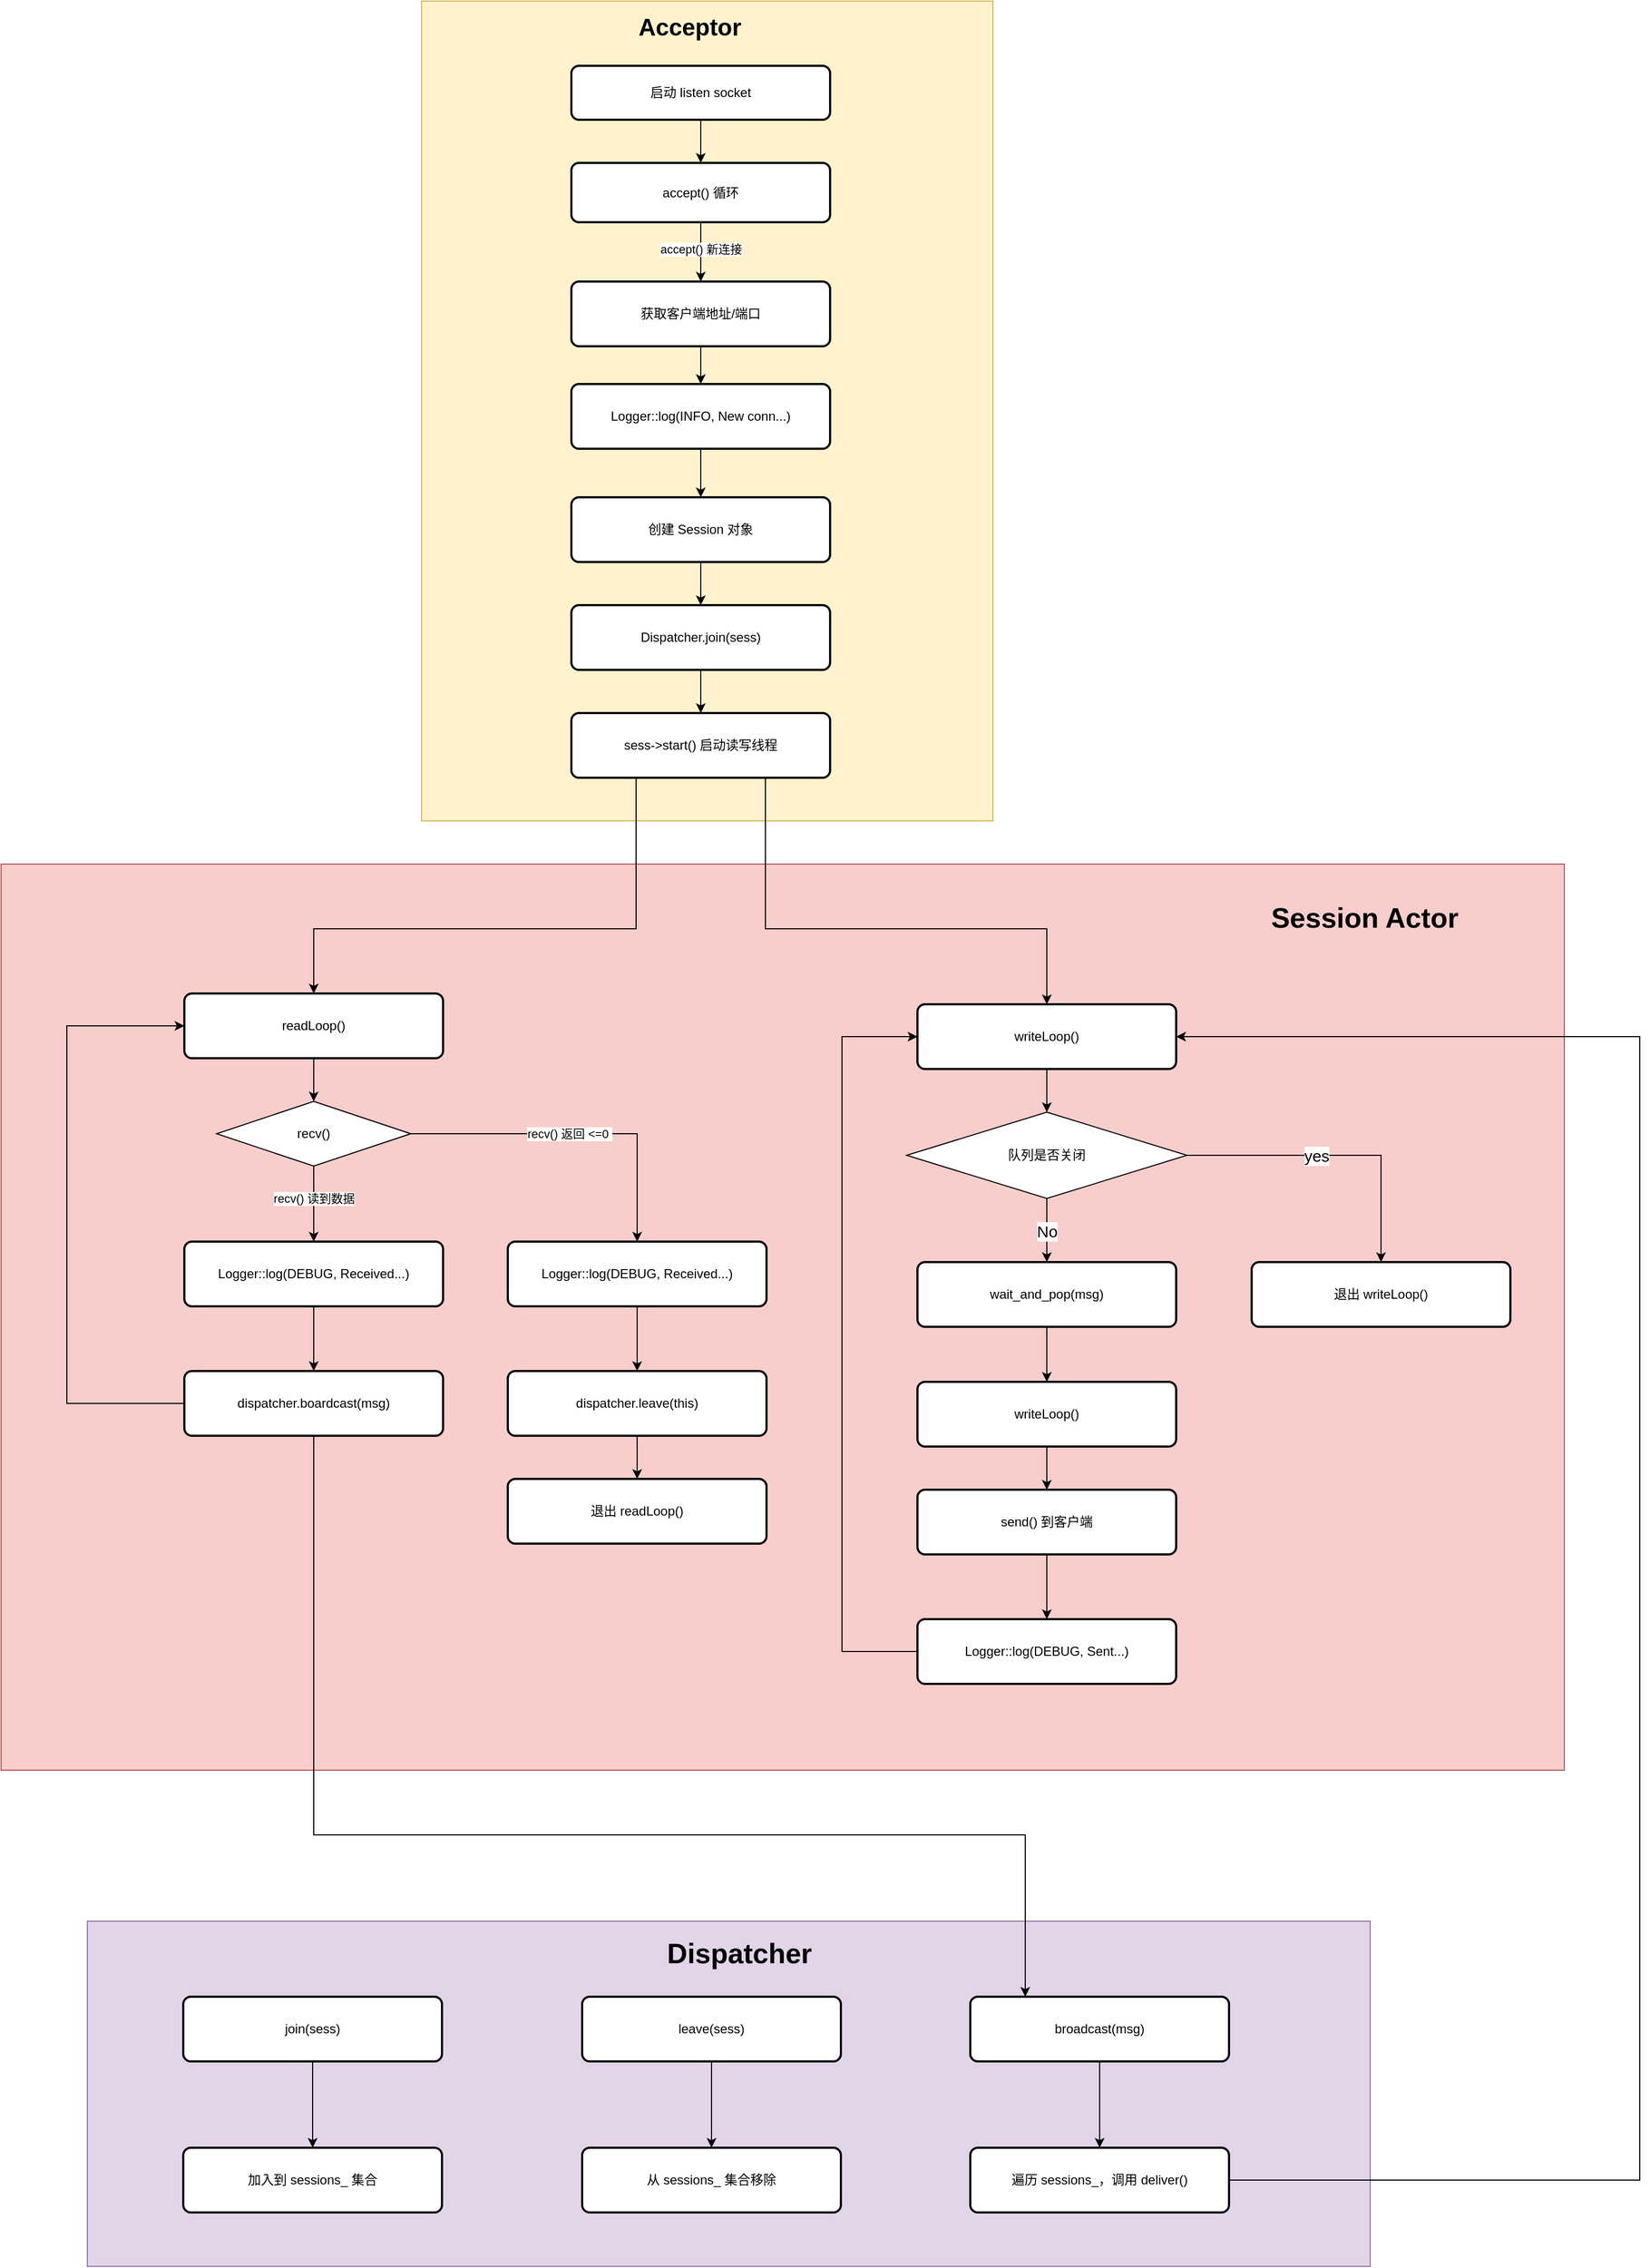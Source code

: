 <mxfile version="27.0.9">
  <diagram name="第 1 页" id="RXDeU3MhZJW6p5nY-Th7">
    <mxGraphModel dx="2605" dy="1565" grid="1" gridSize="10" guides="1" tooltips="1" connect="1" arrows="1" fold="1" page="1" pageScale="1" pageWidth="827" pageHeight="1169" math="0" shadow="0">
      <root>
        <mxCell id="0" />
        <mxCell id="1" parent="0" />
        <mxCell id="mwEDFq5ksNvscVtTgBUI-74" value="" style="rounded=0;whiteSpace=wrap;html=1;fillColor=#e1d5e7;strokeColor=#9673a6;" vertex="1" parent="1">
          <mxGeometry x="150" y="1790" width="1190" height="320" as="geometry" />
        </mxCell>
        <mxCell id="mwEDFq5ksNvscVtTgBUI-66" value="" style="rounded=0;whiteSpace=wrap;html=1;fillColor=#f8cecc;strokeColor=#b85450;" vertex="1" parent="1">
          <mxGeometry x="70" y="810" width="1450" height="840" as="geometry" />
        </mxCell>
        <mxCell id="mwEDFq5ksNvscVtTgBUI-21" value="" style="rounded=0;whiteSpace=wrap;html=1;labelBackgroundColor=none;labelBorderColor=none;textShadow=0;fillColor=#fff2cc;strokeColor=#d6b656;" vertex="1" parent="1">
          <mxGeometry x="460" y="10" width="530" height="760" as="geometry" />
        </mxCell>
        <mxCell id="mwEDFq5ksNvscVtTgBUI-9" value="" style="edgeStyle=orthogonalEdgeStyle;rounded=0;orthogonalLoop=1;jettySize=auto;html=1;" edge="1" parent="1" source="mwEDFq5ksNvscVtTgBUI-5" target="mwEDFq5ksNvscVtTgBUI-8">
          <mxGeometry relative="1" as="geometry" />
        </mxCell>
        <mxCell id="mwEDFq5ksNvscVtTgBUI-5" value="启动 listen socket" style="rounded=1;whiteSpace=wrap;html=1;absoluteArcSize=1;arcSize=14;strokeWidth=2;" vertex="1" parent="1">
          <mxGeometry x="599" y="70" width="240" height="50" as="geometry" />
        </mxCell>
        <mxCell id="mwEDFq5ksNvscVtTgBUI-11" value="" style="edgeStyle=orthogonalEdgeStyle;rounded=0;orthogonalLoop=1;jettySize=auto;html=1;" edge="1" parent="1" source="mwEDFq5ksNvscVtTgBUI-8" target="mwEDFq5ksNvscVtTgBUI-10">
          <mxGeometry relative="1" as="geometry" />
        </mxCell>
        <mxCell id="mwEDFq5ksNvscVtTgBUI-12" value="accept() 新连接" style="edgeLabel;html=1;align=center;verticalAlign=middle;resizable=0;points=[];" vertex="1" connectable="0" parent="mwEDFq5ksNvscVtTgBUI-11">
          <mxGeometry x="-0.31" relative="1" as="geometry">
            <mxPoint y="6" as="offset" />
          </mxGeometry>
        </mxCell>
        <mxCell id="mwEDFq5ksNvscVtTgBUI-8" value="accept() 循环" style="whiteSpace=wrap;html=1;rounded=1;absoluteArcSize=1;arcSize=14;strokeWidth=2;" vertex="1" parent="1">
          <mxGeometry x="599" y="160" width="240" height="55" as="geometry" />
        </mxCell>
        <mxCell id="mwEDFq5ksNvscVtTgBUI-14" value="" style="edgeStyle=orthogonalEdgeStyle;rounded=0;orthogonalLoop=1;jettySize=auto;html=1;" edge="1" parent="1" source="mwEDFq5ksNvscVtTgBUI-10" target="mwEDFq5ksNvscVtTgBUI-13">
          <mxGeometry relative="1" as="geometry" />
        </mxCell>
        <mxCell id="mwEDFq5ksNvscVtTgBUI-10" value="获取客户端地址/端口" style="whiteSpace=wrap;html=1;rounded=1;absoluteArcSize=1;arcSize=14;strokeWidth=2;" vertex="1" parent="1">
          <mxGeometry x="599" y="270" width="240" height="60" as="geometry" />
        </mxCell>
        <mxCell id="mwEDFq5ksNvscVtTgBUI-16" value="" style="edgeStyle=orthogonalEdgeStyle;rounded=0;orthogonalLoop=1;jettySize=auto;html=1;" edge="1" parent="1" source="mwEDFq5ksNvscVtTgBUI-13" target="mwEDFq5ksNvscVtTgBUI-15">
          <mxGeometry relative="1" as="geometry" />
        </mxCell>
        <mxCell id="mwEDFq5ksNvscVtTgBUI-13" value="Logger::log(INFO, New conn...)" style="whiteSpace=wrap;html=1;rounded=1;absoluteArcSize=1;arcSize=14;strokeWidth=2;" vertex="1" parent="1">
          <mxGeometry x="599" y="365" width="240" height="60" as="geometry" />
        </mxCell>
        <mxCell id="mwEDFq5ksNvscVtTgBUI-18" value="" style="edgeStyle=orthogonalEdgeStyle;rounded=0;orthogonalLoop=1;jettySize=auto;html=1;" edge="1" parent="1" source="mwEDFq5ksNvscVtTgBUI-15" target="mwEDFq5ksNvscVtTgBUI-17">
          <mxGeometry relative="1" as="geometry" />
        </mxCell>
        <mxCell id="mwEDFq5ksNvscVtTgBUI-15" value="创建 Session 对象" style="whiteSpace=wrap;html=1;rounded=1;absoluteArcSize=1;arcSize=14;strokeWidth=2;" vertex="1" parent="1">
          <mxGeometry x="599" y="470" width="240" height="60" as="geometry" />
        </mxCell>
        <mxCell id="mwEDFq5ksNvscVtTgBUI-20" value="" style="edgeStyle=orthogonalEdgeStyle;rounded=0;orthogonalLoop=1;jettySize=auto;html=1;" edge="1" parent="1" source="mwEDFq5ksNvscVtTgBUI-17" target="mwEDFq5ksNvscVtTgBUI-19">
          <mxGeometry relative="1" as="geometry" />
        </mxCell>
        <mxCell id="mwEDFq5ksNvscVtTgBUI-17" value="Dispatcher.join(sess)" style="whiteSpace=wrap;html=1;rounded=1;absoluteArcSize=1;arcSize=14;strokeWidth=2;" vertex="1" parent="1">
          <mxGeometry x="599" y="570" width="240" height="60" as="geometry" />
        </mxCell>
        <mxCell id="mwEDFq5ksNvscVtTgBUI-35" style="edgeStyle=orthogonalEdgeStyle;rounded=0;orthogonalLoop=1;jettySize=auto;html=1;entryX=0.5;entryY=0;entryDx=0;entryDy=0;exitX=0.25;exitY=1;exitDx=0;exitDy=0;" edge="1" parent="1" source="mwEDFq5ksNvscVtTgBUI-19" target="mwEDFq5ksNvscVtTgBUI-23">
          <mxGeometry relative="1" as="geometry">
            <Array as="points">
              <mxPoint x="659" y="870" />
              <mxPoint x="360" y="870" />
            </Array>
          </mxGeometry>
        </mxCell>
        <mxCell id="mwEDFq5ksNvscVtTgBUI-59" style="edgeStyle=orthogonalEdgeStyle;rounded=0;orthogonalLoop=1;jettySize=auto;html=1;exitX=0.75;exitY=1;exitDx=0;exitDy=0;" edge="1" parent="1" source="mwEDFq5ksNvscVtTgBUI-19" target="mwEDFq5ksNvscVtTgBUI-40">
          <mxGeometry relative="1" as="geometry">
            <Array as="points">
              <mxPoint x="779" y="870" />
              <mxPoint x="1040" y="870" />
            </Array>
          </mxGeometry>
        </mxCell>
        <mxCell id="mwEDFq5ksNvscVtTgBUI-19" value="sess-&amp;gt;start() 启动读写线程" style="whiteSpace=wrap;html=1;rounded=1;absoluteArcSize=1;arcSize=14;strokeWidth=2;" vertex="1" parent="1">
          <mxGeometry x="599" y="670" width="240" height="60" as="geometry" />
        </mxCell>
        <mxCell id="mwEDFq5ksNvscVtTgBUI-22" value="Acceptor" style="text;html=1;align=center;verticalAlign=middle;whiteSpace=wrap;rounded=0;spacing=2;fontSize=22;fontStyle=1" vertex="1" parent="1">
          <mxGeometry x="679" y="20" width="60" height="30" as="geometry" />
        </mxCell>
        <mxCell id="mwEDFq5ksNvscVtTgBUI-25" style="edgeStyle=orthogonalEdgeStyle;rounded=0;orthogonalLoop=1;jettySize=auto;html=1;" edge="1" parent="1" source="mwEDFq5ksNvscVtTgBUI-23" target="mwEDFq5ksNvscVtTgBUI-24">
          <mxGeometry relative="1" as="geometry" />
        </mxCell>
        <mxCell id="mwEDFq5ksNvscVtTgBUI-23" value="readLoop()" style="whiteSpace=wrap;html=1;rounded=1;absoluteArcSize=1;arcSize=14;strokeWidth=2;" vertex="1" parent="1">
          <mxGeometry x="240" y="930" width="240" height="60" as="geometry" />
        </mxCell>
        <mxCell id="mwEDFq5ksNvscVtTgBUI-27" style="edgeStyle=orthogonalEdgeStyle;rounded=0;orthogonalLoop=1;jettySize=auto;html=1;" edge="1" parent="1" source="mwEDFq5ksNvscVtTgBUI-24" target="mwEDFq5ksNvscVtTgBUI-26">
          <mxGeometry relative="1" as="geometry" />
        </mxCell>
        <mxCell id="mwEDFq5ksNvscVtTgBUI-28" value="recv() 读到数据" style="edgeLabel;html=1;align=center;verticalAlign=middle;resizable=0;points=[];" vertex="1" connectable="0" parent="mwEDFq5ksNvscVtTgBUI-27">
          <mxGeometry x="-0.296" y="1" relative="1" as="geometry">
            <mxPoint x="-1" y="5" as="offset" />
          </mxGeometry>
        </mxCell>
        <mxCell id="mwEDFq5ksNvscVtTgBUI-30" style="edgeStyle=orthogonalEdgeStyle;rounded=0;orthogonalLoop=1;jettySize=auto;html=1;exitX=1;exitY=0.5;exitDx=0;exitDy=0;" edge="1" parent="1" source="mwEDFq5ksNvscVtTgBUI-24" target="mwEDFq5ksNvscVtTgBUI-29">
          <mxGeometry relative="1" as="geometry" />
        </mxCell>
        <mxCell id="mwEDFq5ksNvscVtTgBUI-31" value="recv() 返回 &amp;lt;=0&amp;nbsp;" style="edgeLabel;html=1;align=center;verticalAlign=middle;resizable=0;points=[];" vertex="1" connectable="0" parent="mwEDFq5ksNvscVtTgBUI-30">
          <mxGeometry x="-0.053" relative="1" as="geometry">
            <mxPoint as="offset" />
          </mxGeometry>
        </mxCell>
        <mxCell id="mwEDFq5ksNvscVtTgBUI-24" value="recv()" style="rhombus;whiteSpace=wrap;html=1;" vertex="1" parent="1">
          <mxGeometry x="270" y="1030" width="180" height="60" as="geometry" />
        </mxCell>
        <mxCell id="mwEDFq5ksNvscVtTgBUI-33" style="edgeStyle=orthogonalEdgeStyle;rounded=0;orthogonalLoop=1;jettySize=auto;html=1;entryX=0.5;entryY=0;entryDx=0;entryDy=0;" edge="1" parent="1" source="mwEDFq5ksNvscVtTgBUI-26" target="mwEDFq5ksNvscVtTgBUI-32">
          <mxGeometry relative="1" as="geometry" />
        </mxCell>
        <mxCell id="mwEDFq5ksNvscVtTgBUI-26" value="Logger::log(DEBUG, Received...)" style="whiteSpace=wrap;html=1;rounded=1;absoluteArcSize=1;arcSize=14;strokeWidth=2;" vertex="1" parent="1">
          <mxGeometry x="240" y="1160" width="240" height="60" as="geometry" />
        </mxCell>
        <mxCell id="mwEDFq5ksNvscVtTgBUI-37" style="edgeStyle=orthogonalEdgeStyle;rounded=0;orthogonalLoop=1;jettySize=auto;html=1;" edge="1" parent="1" source="mwEDFq5ksNvscVtTgBUI-29" target="mwEDFq5ksNvscVtTgBUI-36">
          <mxGeometry relative="1" as="geometry" />
        </mxCell>
        <mxCell id="mwEDFq5ksNvscVtTgBUI-29" value="Logger::log(DEBUG, Received...)" style="whiteSpace=wrap;html=1;rounded=1;absoluteArcSize=1;arcSize=14;strokeWidth=2;" vertex="1" parent="1">
          <mxGeometry x="540" y="1160" width="240" height="60" as="geometry" />
        </mxCell>
        <mxCell id="mwEDFq5ksNvscVtTgBUI-34" style="edgeStyle=orthogonalEdgeStyle;rounded=0;orthogonalLoop=1;jettySize=auto;html=1;entryX=0;entryY=0.5;entryDx=0;entryDy=0;" edge="1" parent="1" source="mwEDFq5ksNvscVtTgBUI-32" target="mwEDFq5ksNvscVtTgBUI-23">
          <mxGeometry relative="1" as="geometry">
            <mxPoint x="130" y="960" as="targetPoint" />
            <Array as="points">
              <mxPoint x="131" y="1310" />
              <mxPoint x="131" y="960" />
            </Array>
          </mxGeometry>
        </mxCell>
        <mxCell id="mwEDFq5ksNvscVtTgBUI-65" style="edgeStyle=orthogonalEdgeStyle;rounded=0;orthogonalLoop=1;jettySize=auto;html=1;exitX=0.5;exitY=1;exitDx=0;exitDy=0;" edge="1" parent="1" source="mwEDFq5ksNvscVtTgBUI-32" target="mwEDFq5ksNvscVtTgBUI-61">
          <mxGeometry relative="1" as="geometry">
            <Array as="points">
              <mxPoint x="360" y="1710" />
              <mxPoint x="1020" y="1710" />
            </Array>
          </mxGeometry>
        </mxCell>
        <mxCell id="mwEDFq5ksNvscVtTgBUI-32" value="dispatcher.boardcast(msg)" style="whiteSpace=wrap;html=1;rounded=1;absoluteArcSize=1;arcSize=14;strokeWidth=2;" vertex="1" parent="1">
          <mxGeometry x="240" y="1280" width="240" height="60" as="geometry" />
        </mxCell>
        <mxCell id="mwEDFq5ksNvscVtTgBUI-39" style="edgeStyle=orthogonalEdgeStyle;rounded=0;orthogonalLoop=1;jettySize=auto;html=1;" edge="1" parent="1" source="mwEDFq5ksNvscVtTgBUI-36" target="mwEDFq5ksNvscVtTgBUI-38">
          <mxGeometry relative="1" as="geometry" />
        </mxCell>
        <mxCell id="mwEDFq5ksNvscVtTgBUI-36" value="dispatcher.leave(this)" style="whiteSpace=wrap;html=1;rounded=1;absoluteArcSize=1;arcSize=14;strokeWidth=2;" vertex="1" parent="1">
          <mxGeometry x="540" y="1280" width="240" height="60" as="geometry" />
        </mxCell>
        <mxCell id="mwEDFq5ksNvscVtTgBUI-38" value="退出 readLoop()" style="whiteSpace=wrap;html=1;rounded=1;absoluteArcSize=1;arcSize=14;strokeWidth=2;" vertex="1" parent="1">
          <mxGeometry x="540" y="1380" width="240" height="60" as="geometry" />
        </mxCell>
        <mxCell id="mwEDFq5ksNvscVtTgBUI-60" style="edgeStyle=orthogonalEdgeStyle;rounded=0;orthogonalLoop=1;jettySize=auto;html=1;entryX=0.5;entryY=0;entryDx=0;entryDy=0;" edge="1" parent="1" source="mwEDFq5ksNvscVtTgBUI-40" target="mwEDFq5ksNvscVtTgBUI-50">
          <mxGeometry relative="1" as="geometry" />
        </mxCell>
        <mxCell id="mwEDFq5ksNvscVtTgBUI-40" value="writeLoop()" style="whiteSpace=wrap;html=1;rounded=1;absoluteArcSize=1;arcSize=14;strokeWidth=2;" vertex="1" parent="1">
          <mxGeometry x="920" y="940" width="240" height="60" as="geometry" />
        </mxCell>
        <mxCell id="mwEDFq5ksNvscVtTgBUI-54" style="edgeStyle=orthogonalEdgeStyle;rounded=0;orthogonalLoop=1;jettySize=auto;html=1;" edge="1" parent="1" source="mwEDFq5ksNvscVtTgBUI-41" target="mwEDFq5ksNvscVtTgBUI-44">
          <mxGeometry relative="1" as="geometry" />
        </mxCell>
        <mxCell id="mwEDFq5ksNvscVtTgBUI-41" value="writeLoop()" style="whiteSpace=wrap;html=1;rounded=1;absoluteArcSize=1;arcSize=14;strokeWidth=2;" vertex="1" parent="1">
          <mxGeometry x="920" y="1290" width="240" height="60" as="geometry" />
        </mxCell>
        <mxCell id="mwEDFq5ksNvscVtTgBUI-46" value="" style="edgeStyle=orthogonalEdgeStyle;rounded=0;orthogonalLoop=1;jettySize=auto;html=1;" edge="1" parent="1" source="mwEDFq5ksNvscVtTgBUI-44" target="mwEDFq5ksNvscVtTgBUI-45">
          <mxGeometry relative="1" as="geometry" />
        </mxCell>
        <mxCell id="mwEDFq5ksNvscVtTgBUI-44" value="send() 到客户端" style="whiteSpace=wrap;html=1;rounded=1;absoluteArcSize=1;arcSize=14;strokeWidth=2;" vertex="1" parent="1">
          <mxGeometry x="920" y="1390" width="240" height="60" as="geometry" />
        </mxCell>
        <mxCell id="mwEDFq5ksNvscVtTgBUI-47" style="edgeStyle=orthogonalEdgeStyle;rounded=0;orthogonalLoop=1;jettySize=auto;html=1;entryX=0;entryY=0.5;entryDx=0;entryDy=0;exitX=0;exitY=0.5;exitDx=0;exitDy=0;" edge="1" parent="1" source="mwEDFq5ksNvscVtTgBUI-45" target="mwEDFq5ksNvscVtTgBUI-40">
          <mxGeometry relative="1" as="geometry">
            <mxPoint x="890" y="970" as="targetPoint" />
            <mxPoint x="900" y="1540" as="sourcePoint" />
            <Array as="points">
              <mxPoint x="850" y="1540" />
              <mxPoint x="850" y="970" />
            </Array>
          </mxGeometry>
        </mxCell>
        <mxCell id="mwEDFq5ksNvscVtTgBUI-45" value="Logger::log(DEBUG, Sent...)" style="whiteSpace=wrap;html=1;rounded=1;absoluteArcSize=1;arcSize=14;strokeWidth=2;" vertex="1" parent="1">
          <mxGeometry x="920" y="1510" width="240" height="60" as="geometry" />
        </mxCell>
        <mxCell id="mwEDFq5ksNvscVtTgBUI-48" value="退出 writeLoop()" style="whiteSpace=wrap;html=1;rounded=1;absoluteArcSize=1;arcSize=14;strokeWidth=2;" vertex="1" parent="1">
          <mxGeometry x="1230" y="1179" width="240" height="60" as="geometry" />
        </mxCell>
        <mxCell id="mwEDFq5ksNvscVtTgBUI-52" style="edgeStyle=orthogonalEdgeStyle;rounded=0;orthogonalLoop=1;jettySize=auto;html=1;" edge="1" parent="1" source="mwEDFq5ksNvscVtTgBUI-50" target="mwEDFq5ksNvscVtTgBUI-51">
          <mxGeometry relative="1" as="geometry" />
        </mxCell>
        <mxCell id="mwEDFq5ksNvscVtTgBUI-55" value="No" style="edgeLabel;html=1;align=center;verticalAlign=middle;resizable=0;points=[];fontSize=15;" vertex="1" connectable="0" parent="mwEDFq5ksNvscVtTgBUI-52">
          <mxGeometry x="-0.288" relative="1" as="geometry">
            <mxPoint y="9" as="offset" />
          </mxGeometry>
        </mxCell>
        <mxCell id="mwEDFq5ksNvscVtTgBUI-56" style="edgeStyle=orthogonalEdgeStyle;rounded=0;orthogonalLoop=1;jettySize=auto;html=1;" edge="1" parent="1" source="mwEDFq5ksNvscVtTgBUI-50" target="mwEDFq5ksNvscVtTgBUI-48">
          <mxGeometry relative="1" as="geometry" />
        </mxCell>
        <mxCell id="mwEDFq5ksNvscVtTgBUI-58" value="&lt;span style=&quot;&quot;&gt;yes&lt;/span&gt;" style="edgeLabel;html=1;align=center;verticalAlign=middle;resizable=0;points=[];fontSize=15;labelBackgroundColor=default;" vertex="1" connectable="0" parent="mwEDFq5ksNvscVtTgBUI-56">
          <mxGeometry x="-0.139" relative="1" as="geometry">
            <mxPoint as="offset" />
          </mxGeometry>
        </mxCell>
        <mxCell id="mwEDFq5ksNvscVtTgBUI-50" value="队列是否关闭" style="rhombus;whiteSpace=wrap;html=1;" vertex="1" parent="1">
          <mxGeometry x="910" y="1040" width="260" height="80" as="geometry" />
        </mxCell>
        <mxCell id="mwEDFq5ksNvscVtTgBUI-53" style="edgeStyle=orthogonalEdgeStyle;rounded=0;orthogonalLoop=1;jettySize=auto;html=1;" edge="1" parent="1" source="mwEDFq5ksNvscVtTgBUI-51" target="mwEDFq5ksNvscVtTgBUI-41">
          <mxGeometry relative="1" as="geometry" />
        </mxCell>
        <mxCell id="mwEDFq5ksNvscVtTgBUI-51" value="wait_and_pop(msg)" style="whiteSpace=wrap;html=1;rounded=1;absoluteArcSize=1;arcSize=14;strokeWidth=2;" vertex="1" parent="1">
          <mxGeometry x="920" y="1179" width="240" height="60" as="geometry" />
        </mxCell>
        <mxCell id="mwEDFq5ksNvscVtTgBUI-63" value="" style="edgeStyle=orthogonalEdgeStyle;rounded=0;orthogonalLoop=1;jettySize=auto;html=1;" edge="1" parent="1" source="mwEDFq5ksNvscVtTgBUI-61" target="mwEDFq5ksNvscVtTgBUI-62">
          <mxGeometry relative="1" as="geometry" />
        </mxCell>
        <mxCell id="mwEDFq5ksNvscVtTgBUI-64" style="edgeStyle=orthogonalEdgeStyle;rounded=0;orthogonalLoop=1;jettySize=auto;html=1;entryX=1;entryY=0.5;entryDx=0;entryDy=0;exitX=1;exitY=0.5;exitDx=0;exitDy=0;shadow=0;" edge="1" parent="1" source="mwEDFq5ksNvscVtTgBUI-62" target="mwEDFq5ksNvscVtTgBUI-40">
          <mxGeometry relative="1" as="geometry">
            <mxPoint x="1570" y="880" as="targetPoint" />
            <Array as="points">
              <mxPoint x="1590" y="2030" />
              <mxPoint x="1590" y="970" />
            </Array>
          </mxGeometry>
        </mxCell>
        <mxCell id="mwEDFq5ksNvscVtTgBUI-61" value="broadcast(msg)" style="whiteSpace=wrap;html=1;rounded=1;absoluteArcSize=1;arcSize=14;strokeWidth=2;" vertex="1" parent="1">
          <mxGeometry x="969" y="1860" width="240" height="60" as="geometry" />
        </mxCell>
        <mxCell id="mwEDFq5ksNvscVtTgBUI-62" value="遍历 sessions_，调用 deliver()" style="whiteSpace=wrap;html=1;rounded=1;absoluteArcSize=1;arcSize=14;strokeWidth=2;" vertex="1" parent="1">
          <mxGeometry x="969" y="2000" width="240" height="60" as="geometry" />
        </mxCell>
        <mxCell id="mwEDFq5ksNvscVtTgBUI-67" value="Session Actor" style="text;html=1;align=center;verticalAlign=middle;whiteSpace=wrap;rounded=0;fontSize=26;fontStyle=1" vertex="1" parent="1">
          <mxGeometry x="1200" y="830" width="270" height="60" as="geometry" />
        </mxCell>
        <mxCell id="mwEDFq5ksNvscVtTgBUI-70" value="" style="edgeStyle=orthogonalEdgeStyle;rounded=0;orthogonalLoop=1;jettySize=auto;html=1;" edge="1" parent="1" source="mwEDFq5ksNvscVtTgBUI-68" target="mwEDFq5ksNvscVtTgBUI-69">
          <mxGeometry relative="1" as="geometry" />
        </mxCell>
        <mxCell id="mwEDFq5ksNvscVtTgBUI-68" value="leave(sess)" style="whiteSpace=wrap;html=1;rounded=1;absoluteArcSize=1;arcSize=14;strokeWidth=2;" vertex="1" parent="1">
          <mxGeometry x="609" y="1860" width="240" height="60" as="geometry" />
        </mxCell>
        <mxCell id="mwEDFq5ksNvscVtTgBUI-69" value="从 sessions_ 集合移除" style="whiteSpace=wrap;html=1;rounded=1;absoluteArcSize=1;arcSize=14;strokeWidth=2;" vertex="1" parent="1">
          <mxGeometry x="609" y="2000" width="240" height="60" as="geometry" />
        </mxCell>
        <mxCell id="mwEDFq5ksNvscVtTgBUI-73" value="" style="edgeStyle=orthogonalEdgeStyle;rounded=0;orthogonalLoop=1;jettySize=auto;html=1;" edge="1" parent="1" source="mwEDFq5ksNvscVtTgBUI-71" target="mwEDFq5ksNvscVtTgBUI-72">
          <mxGeometry relative="1" as="geometry" />
        </mxCell>
        <mxCell id="mwEDFq5ksNvscVtTgBUI-71" value="join(sess)" style="whiteSpace=wrap;html=1;rounded=1;absoluteArcSize=1;arcSize=14;strokeWidth=2;" vertex="1" parent="1">
          <mxGeometry x="239" y="1860" width="240" height="60" as="geometry" />
        </mxCell>
        <mxCell id="mwEDFq5ksNvscVtTgBUI-72" value="加入到 sessions_ 集合" style="whiteSpace=wrap;html=1;rounded=1;absoluteArcSize=1;arcSize=14;strokeWidth=2;" vertex="1" parent="1">
          <mxGeometry x="239" y="2000" width="240" height="60" as="geometry" />
        </mxCell>
        <mxCell id="mwEDFq5ksNvscVtTgBUI-76" value="Dispatcher" style="text;html=1;align=center;verticalAlign=middle;whiteSpace=wrap;rounded=0;fontSize=26;fontStyle=1" vertex="1" parent="1">
          <mxGeometry x="620" y="1790" width="270" height="60" as="geometry" />
        </mxCell>
      </root>
    </mxGraphModel>
  </diagram>
</mxfile>
